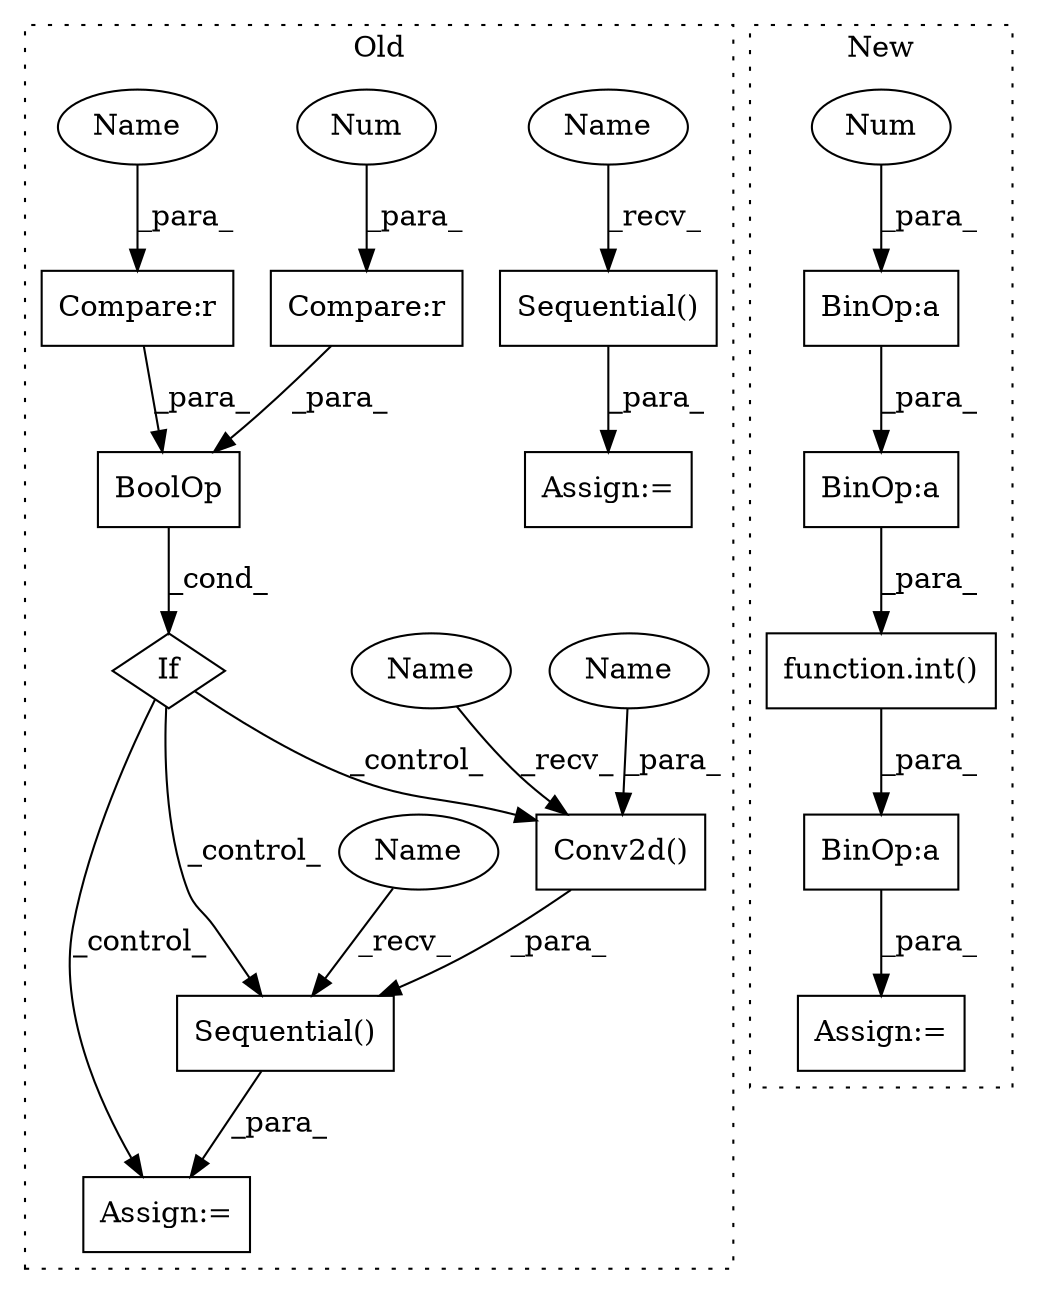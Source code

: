digraph G {
subgraph cluster0 {
1 [label="BoolOp" a="72" s="1803" l="49" shape="box"];
3 [label="Compare:r" a="40" s="1803" l="11" shape="box"];
6 [label="Compare:r" a="40" s="1818" l="34" shape="box"];
7 [label="If" a="96" s="1800" l="3" shape="diamond"];
10 [label="Conv2d()" a="75" s="1915,1957" l="10,43" shape="box"];
11 [label="Num" a="76" s="1813" l="1" shape="ellipse"];
13 [label="Sequential()" a="75" s="1884,2055" l="31,14" shape="box"];
14 [label="Sequential()" a="75" s="1776" l="15" shape="box"];
15 [label="Assign:=" a="68" s="1773" l="3" shape="box"];
16 [label="Assign:=" a="68" s="1881" l="3" shape="box"];
17 [label="Name" a="87" s="1776" l="2" shape="ellipse"];
18 [label="Name" a="87" s="1884" l="2" shape="ellipse"];
19 [label="Name" a="87" s="1915" l="2" shape="ellipse"];
20 [label="Name" a="87" s="1818" l="9" shape="ellipse"];
21 [label="Name" a="87" s="1925" l="9" shape="ellipse"];
label = "Old";
style="dotted";
}
subgraph cluster1 {
2 [label="function.int()" a="75" s="2277,2308" l="4,1" shape="box"];
4 [label="Assign:=" a="68" s="2533" l="3" shape="box"];
5 [label="BinOp:a" a="82" s="2309" l="3" shape="box"];
8 [label="BinOp:a" a="82" s="2287" l="3" shape="box"];
9 [label="BinOp:a" a="82" s="2301" l="3" shape="box"];
12 [label="Num" a="76" s="2304" l="3" shape="ellipse"];
label = "New";
style="dotted";
}
1 -> 7 [label="_cond_"];
2 -> 5 [label="_para_"];
3 -> 1 [label="_para_"];
5 -> 4 [label="_para_"];
6 -> 1 [label="_para_"];
7 -> 10 [label="_control_"];
7 -> 16 [label="_control_"];
7 -> 13 [label="_control_"];
8 -> 2 [label="_para_"];
9 -> 8 [label="_para_"];
10 -> 13 [label="_para_"];
11 -> 3 [label="_para_"];
12 -> 9 [label="_para_"];
13 -> 16 [label="_para_"];
14 -> 15 [label="_para_"];
17 -> 14 [label="_recv_"];
18 -> 13 [label="_recv_"];
19 -> 10 [label="_recv_"];
20 -> 6 [label="_para_"];
21 -> 10 [label="_para_"];
}